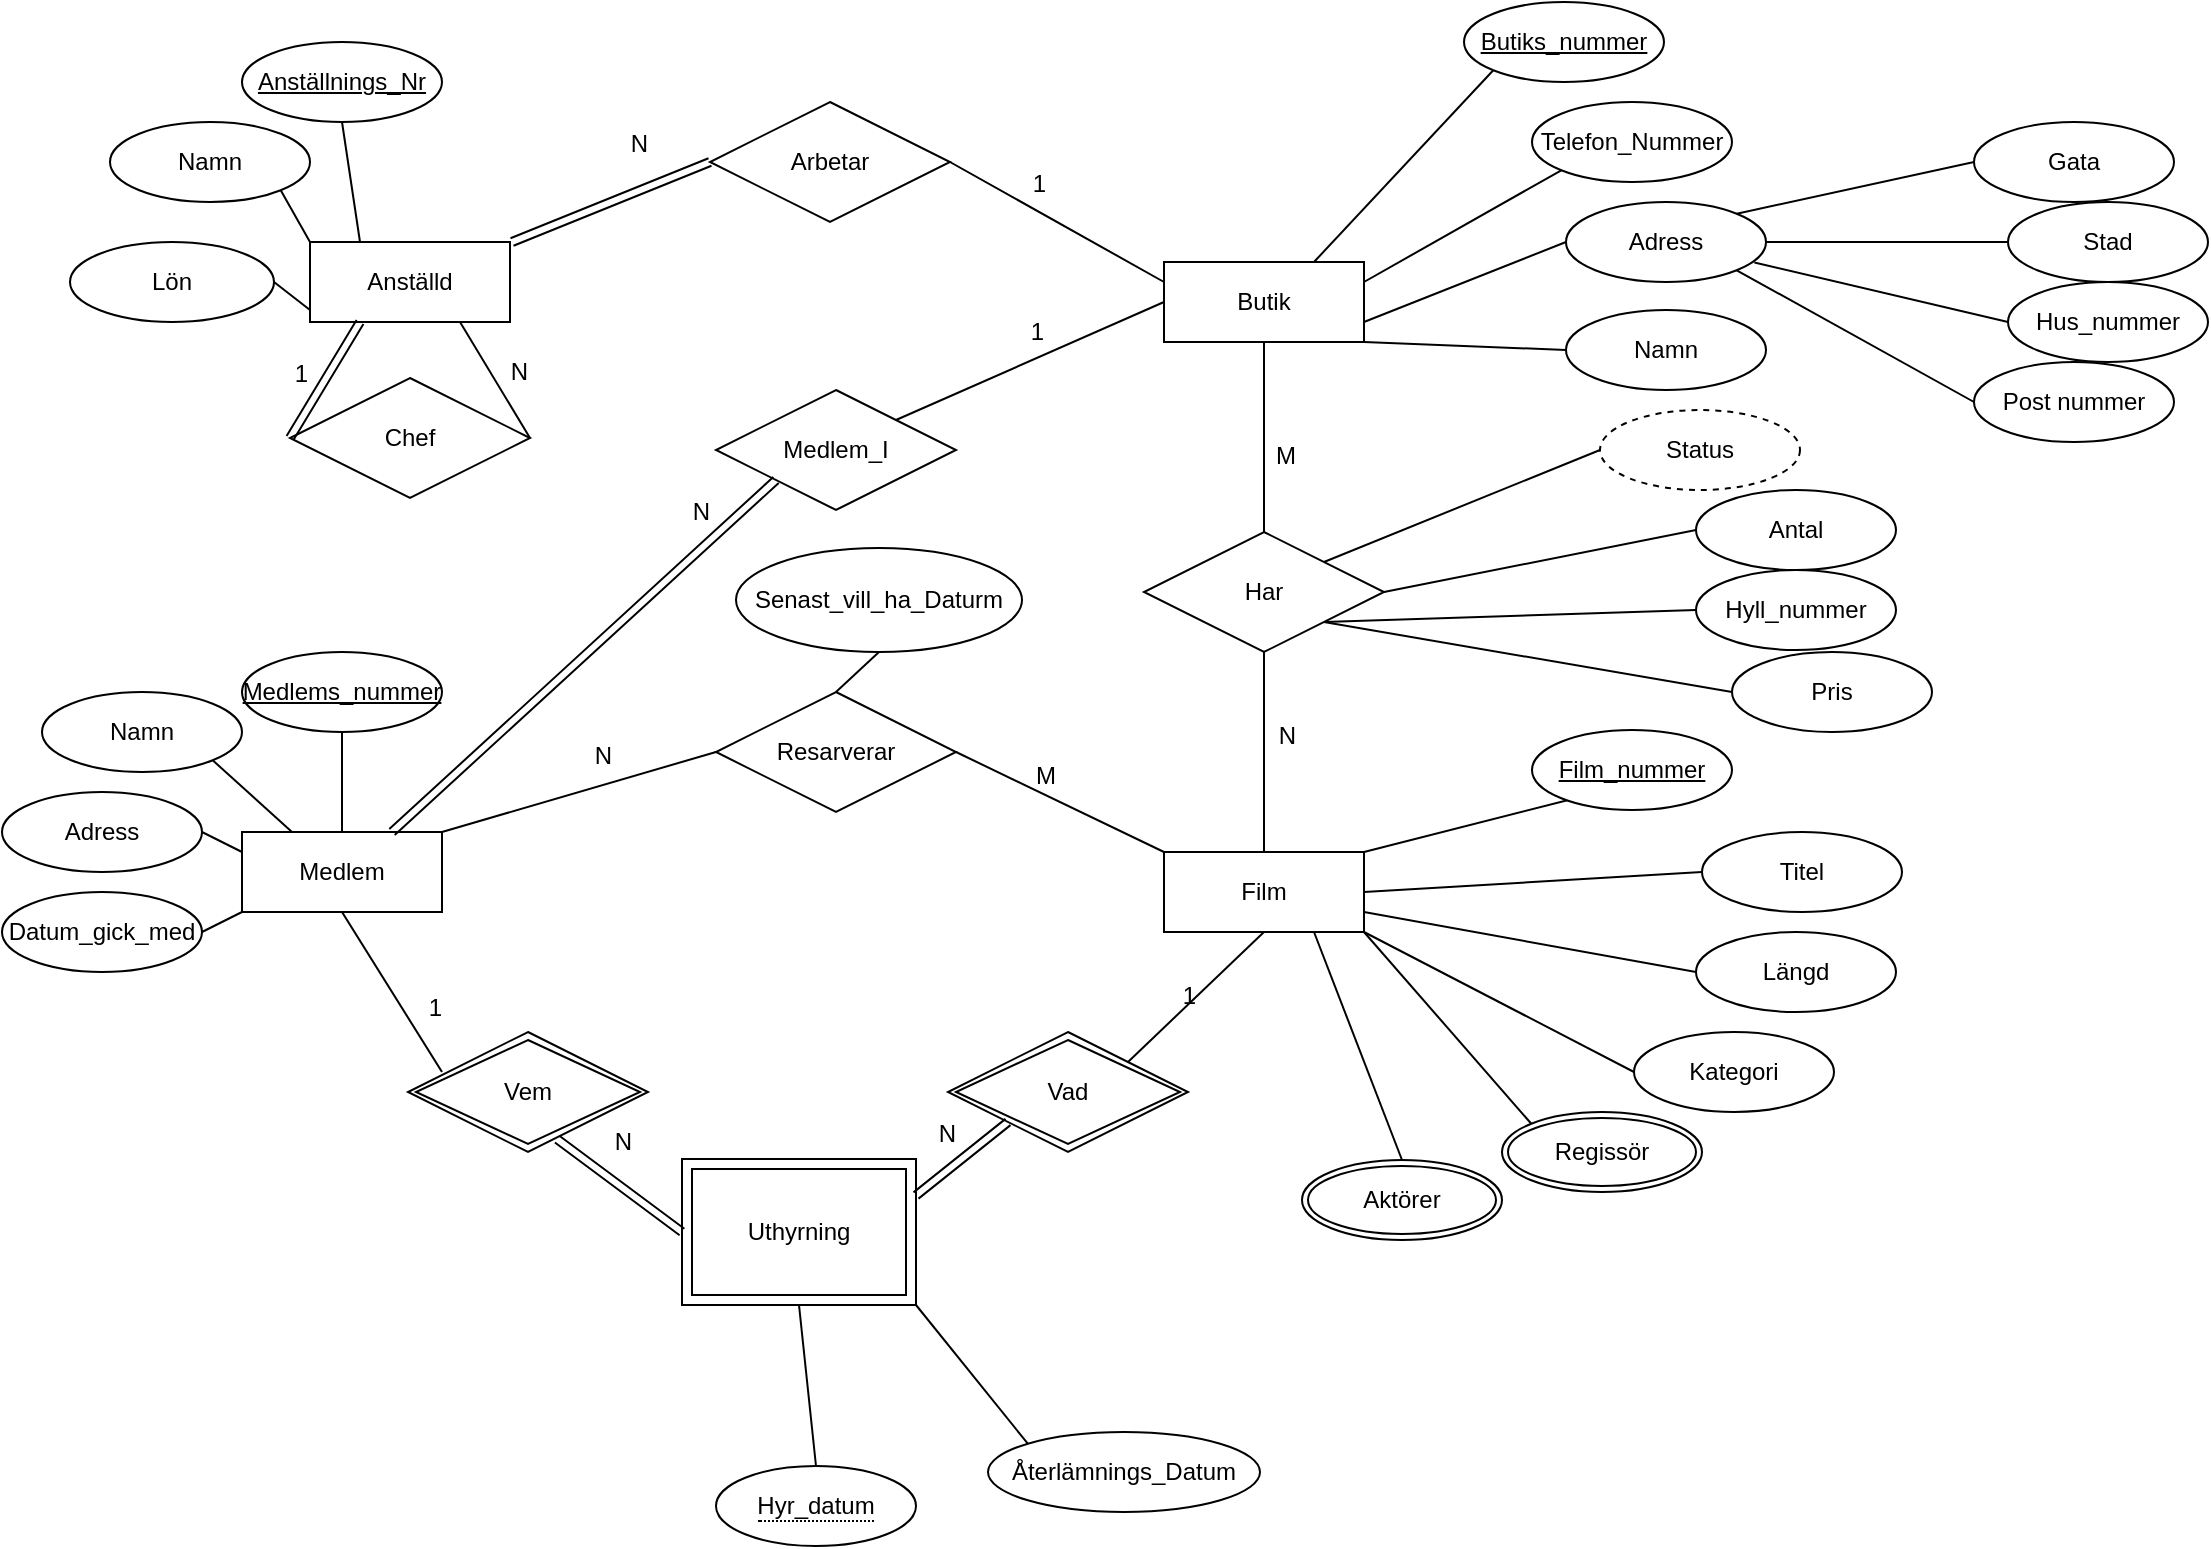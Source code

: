 <mxfile version="20.4.0" type="device"><diagram id="vg8-pCQorFsbrzL5642W" name="Page-1"><mxGraphModel dx="1438" dy="884" grid="1" gridSize="17" guides="1" tooltips="1" connect="1" arrows="1" fold="1" page="0" pageScale="1" pageWidth="827" pageHeight="1169" background="none" math="0" shadow="0"><root><mxCell id="0"/><mxCell id="1" parent="0"/><mxCell id="2" value="Butik" style="whiteSpace=wrap;html=1;align=center;" parent="1" vertex="1"><mxGeometry x="394" y="95" width="100" height="40" as="geometry"/></mxCell><mxCell id="4" value="Anställd" style="whiteSpace=wrap;html=1;align=center;" parent="1" vertex="1"><mxGeometry x="-33" y="85" width="100" height="40" as="geometry"/></mxCell><mxCell id="5" value="Telefon_Nummer" style="ellipse;whiteSpace=wrap;html=1;align=center;" parent="1" vertex="1"><mxGeometry x="578" y="15" width="100" height="40" as="geometry"/></mxCell><mxCell id="7" value="Butiks_nummer" style="ellipse;whiteSpace=wrap;html=1;align=center;fontStyle=4;" parent="1" vertex="1"><mxGeometry x="544" y="-35" width="100" height="40" as="geometry"/></mxCell><mxCell id="15" value="" style="endArrow=none;html=1;rounded=0;exitX=1;exitY=0.25;exitDx=0;exitDy=0;entryX=0;entryY=1;entryDx=0;entryDy=0;" parent="1" source="2" target="5" edge="1"><mxGeometry relative="1" as="geometry"><mxPoint x="520" y="75" as="sourcePoint"/><mxPoint x="650" y="95" as="targetPoint"/></mxGeometry></mxCell><mxCell id="16" value="" style="endArrow=none;html=1;rounded=0;exitX=0.75;exitY=0;exitDx=0;exitDy=0;entryX=0;entryY=1;entryDx=0;entryDy=0;" parent="1" source="2" target="7" edge="1"><mxGeometry relative="1" as="geometry"><mxPoint x="470" y="65" as="sourcePoint"/><mxPoint x="740" y="125" as="targetPoint"/></mxGeometry></mxCell><mxCell id="19" value="Adress&lt;br&gt;" style="ellipse;whiteSpace=wrap;html=1;align=center;" parent="1" vertex="1"><mxGeometry x="595" y="65" width="100" height="40" as="geometry"/></mxCell><mxCell id="20" value="" style="endArrow=none;html=1;rounded=0;exitX=1;exitY=0.75;exitDx=0;exitDy=0;entryX=0;entryY=0.5;entryDx=0;entryDy=0;" parent="1" source="2" target="19" edge="1"><mxGeometry relative="1" as="geometry"><mxPoint x="520" y="95" as="sourcePoint"/><mxPoint x="630" y="85" as="targetPoint"/></mxGeometry></mxCell><mxCell id="23" value="Namn" style="ellipse;whiteSpace=wrap;html=1;align=center;" parent="1" vertex="1"><mxGeometry x="595" y="119" width="100" height="40" as="geometry"/></mxCell><mxCell id="24" value="Namn" style="ellipse;whiteSpace=wrap;html=1;align=center;" parent="1" vertex="1"><mxGeometry x="-133" y="25" width="100" height="40" as="geometry"/></mxCell><mxCell id="26" value="Lön" style="ellipse;whiteSpace=wrap;html=1;align=center;" parent="1" vertex="1"><mxGeometry x="-153" y="85" width="102" height="40" as="geometry"/></mxCell><mxCell id="27" value="&lt;u&gt;Anställnings_Nr&lt;/u&gt;" style="ellipse;whiteSpace=wrap;html=1;align=center;" parent="1" vertex="1"><mxGeometry x="-67" y="-15" width="100" height="40" as="geometry"/></mxCell><mxCell id="28" value="Medlem&lt;br&gt;" style="whiteSpace=wrap;html=1;align=center;" parent="1" vertex="1"><mxGeometry x="-67" y="380" width="100" height="40" as="geometry"/></mxCell><mxCell id="29" value="Namn" style="ellipse;whiteSpace=wrap;html=1;align=center;" parent="1" vertex="1"><mxGeometry x="-167" y="310" width="100" height="40" as="geometry"/></mxCell><mxCell id="30" value="Adress" style="ellipse;whiteSpace=wrap;html=1;align=center;" parent="1" vertex="1"><mxGeometry x="-187" y="360" width="100" height="40" as="geometry"/></mxCell><mxCell id="31" value="Datum_gick_med" style="ellipse;whiteSpace=wrap;html=1;align=center;" parent="1" vertex="1"><mxGeometry x="-187" y="410" width="100" height="40" as="geometry"/></mxCell><mxCell id="33" value="Film" style="whiteSpace=wrap;html=1;align=center;" parent="1" vertex="1"><mxGeometry x="394" y="390" width="100" height="40" as="geometry"/></mxCell><mxCell id="34" value="Titel" style="ellipse;whiteSpace=wrap;html=1;align=center;" parent="1" vertex="1"><mxGeometry x="663" y="380" width="100" height="40" as="geometry"/></mxCell><mxCell id="35" value="Längd" style="ellipse;whiteSpace=wrap;html=1;align=center;" parent="1" vertex="1"><mxGeometry x="660" y="430" width="100" height="40" as="geometry"/></mxCell><mxCell id="37" value="Kategori" style="ellipse;whiteSpace=wrap;html=1;align=center;" parent="1" vertex="1"><mxGeometry x="629" y="480" width="100" height="40" as="geometry"/></mxCell><mxCell id="44" value="" style="endArrow=none;html=1;rounded=0;exitX=1;exitY=1;exitDx=0;exitDy=0;entryX=0;entryY=0.5;entryDx=0;entryDy=0;" parent="1" source="2" target="23" edge="1"><mxGeometry relative="1" as="geometry"><mxPoint x="374" y="374" as="sourcePoint"/><mxPoint x="534" y="374" as="targetPoint"/></mxGeometry></mxCell><mxCell id="45" value="Har" style="shape=rhombus;perimeter=rhombusPerimeter;whiteSpace=wrap;html=1;align=center;" parent="1" vertex="1"><mxGeometry x="384" y="230" width="120" height="60" as="geometry"/></mxCell><mxCell id="46" value="Status" style="ellipse;whiteSpace=wrap;html=1;align=center;dashed=1;" parent="1" vertex="1"><mxGeometry x="612" y="169" width="100" height="40" as="geometry"/></mxCell><mxCell id="47" value="Antal" style="ellipse;whiteSpace=wrap;html=1;align=center;" parent="1" vertex="1"><mxGeometry x="660" y="209" width="100" height="40" as="geometry"/></mxCell><mxCell id="48" value="" style="endArrow=none;html=1;rounded=0;exitX=1;exitY=0.5;exitDx=0;exitDy=0;entryX=0;entryY=0.5;entryDx=0;entryDy=0;" parent="1" source="45" target="47" edge="1"><mxGeometry relative="1" as="geometry"><mxPoint x="374" y="374" as="sourcePoint"/><mxPoint x="534" y="374" as="targetPoint"/></mxGeometry></mxCell><mxCell id="49" value="" style="endArrow=none;html=1;rounded=0;exitX=1;exitY=0;exitDx=0;exitDy=0;entryX=0;entryY=0.5;entryDx=0;entryDy=0;" parent="1" source="45" target="46" edge="1"><mxGeometry relative="1" as="geometry"><mxPoint x="374" y="374" as="sourcePoint"/><mxPoint x="534" y="374" as="targetPoint"/></mxGeometry></mxCell><mxCell id="50" value="Resarverar" style="shape=rhombus;perimeter=rhombusPerimeter;whiteSpace=wrap;html=1;align=center;" parent="1" vertex="1"><mxGeometry x="170" y="310" width="120" height="60" as="geometry"/></mxCell><mxCell id="51" value="Senast_vill_ha_Daturm" style="ellipse;whiteSpace=wrap;html=1;align=center;" parent="1" vertex="1"><mxGeometry x="180" y="238" width="143" height="52" as="geometry"/></mxCell><mxCell id="52" value="" style="endArrow=none;html=1;rounded=0;exitX=0.5;exitY=0;exitDx=0;exitDy=0;entryX=0.5;entryY=1;entryDx=0;entryDy=0;" parent="1" source="50" target="51" edge="1"><mxGeometry relative="1" as="geometry"><mxPoint x="374" y="374" as="sourcePoint"/><mxPoint x="534" y="374" as="targetPoint"/></mxGeometry></mxCell><mxCell id="56" value="" style="endArrow=none;html=1;rounded=0;entryX=0;entryY=0.5;entryDx=0;entryDy=0;exitX=1;exitY=0;exitDx=0;exitDy=0;" parent="1" source="28" target="50" edge="1"><mxGeometry relative="1" as="geometry"><mxPoint x="34" y="374" as="sourcePoint"/><mxPoint x="170" y="408" as="targetPoint"/></mxGeometry></mxCell><mxCell id="57" value="N" style="resizable=0;html=1;align=right;verticalAlign=bottom;" parent="56" connectable="0" vertex="1"><mxGeometry x="1" relative="1" as="geometry"><mxPoint x="-51" y="10" as="offset"/></mxGeometry></mxCell><mxCell id="58" value="" style="endArrow=none;html=1;rounded=0;exitX=1;exitY=0.5;exitDx=0;exitDy=0;entryX=0;entryY=0;entryDx=0;entryDy=0;" parent="1" source="50" target="33" edge="1"><mxGeometry relative="1" as="geometry"><mxPoint x="374" y="374" as="sourcePoint"/><mxPoint x="340" y="410" as="targetPoint"/></mxGeometry></mxCell><mxCell id="59" value="M" style="resizable=0;html=1;align=right;verticalAlign=bottom;" parent="58" connectable="0" vertex="1"><mxGeometry x="1" relative="1" as="geometry"><mxPoint x="-54" y="-30" as="offset"/></mxGeometry></mxCell><mxCell id="63" value="Uthyrning" style="shape=ext;margin=3;double=1;whiteSpace=wrap;html=1;align=center;" parent="1" vertex="1"><mxGeometry x="153" y="543.5" width="117" height="73" as="geometry"/></mxCell><mxCell id="65" value="" style="endArrow=none;html=1;rounded=0;entryX=0;entryY=0.5;entryDx=0;entryDy=0;exitX=1;exitY=1;exitDx=0;exitDy=0;" parent="1" source="45" target="83" edge="1"><mxGeometry relative="1" as="geometry"><mxPoint x="-83" y="646" as="sourcePoint"/><mxPoint x="77" y="646" as="targetPoint"/></mxGeometry></mxCell><mxCell id="73" value="" style="endArrow=none;html=1;rounded=0;entryX=0;entryY=0.5;entryDx=0;entryDy=0;exitX=0.5;exitY=1;exitDx=0;exitDy=0;" parent="1" source="28" edge="1"><mxGeometry relative="1" as="geometry"><mxPoint x="-34" y="459" as="sourcePoint"/><mxPoint x="33" y="500" as="targetPoint"/></mxGeometry></mxCell><mxCell id="74" value="1" style="resizable=0;html=1;align=right;verticalAlign=bottom;" parent="73" connectable="0" vertex="1"><mxGeometry x="1" relative="1" as="geometry"><mxPoint y="-24" as="offset"/></mxGeometry></mxCell><mxCell id="75" value="" style="endArrow=none;html=1;rounded=0;entryX=0.5;entryY=1;entryDx=0;entryDy=0;exitX=1;exitY=0;exitDx=0;exitDy=0;" parent="1" source="27kniB9YKNRhUeFcCWBw-136" target="33" edge="1"><mxGeometry relative="1" as="geometry"><mxPoint x="336" y="440" as="sourcePoint"/><mxPoint x="466" y="459" as="targetPoint"/></mxGeometry></mxCell><mxCell id="76" value="1" style="resizable=0;html=1;align=right;verticalAlign=bottom;" parent="75" connectable="0" vertex="1"><mxGeometry x="1" relative="1" as="geometry"><mxPoint x="-33" y="40" as="offset"/></mxGeometry></mxCell><mxCell id="77" value="" style="endArrow=none;html=1;rounded=0;exitX=0.5;exitY=1;exitDx=0;exitDy=0;entryX=0.5;entryY=0;entryDx=0;entryDy=0;" parent="1" source="45" target="33" edge="1"><mxGeometry relative="1" as="geometry"><mxPoint x="391" y="340" as="sourcePoint"/><mxPoint x="551" y="340" as="targetPoint"/></mxGeometry></mxCell><mxCell id="78" value="N" style="resizable=0;html=1;align=right;verticalAlign=bottom;" parent="77" connectable="0" vertex="1"><mxGeometry x="1" relative="1" as="geometry"><mxPoint x="16" y="-50" as="offset"/></mxGeometry></mxCell><mxCell id="79" value="" style="endArrow=none;html=1;rounded=0;exitX=0.5;exitY=1;exitDx=0;exitDy=0;entryX=0.5;entryY=0;entryDx=0;entryDy=0;" parent="1" source="2" target="45" edge="1"><mxGeometry relative="1" as="geometry"><mxPoint x="357" y="187" as="sourcePoint"/><mxPoint x="444" y="221" as="targetPoint"/></mxGeometry></mxCell><mxCell id="80" value="M" style="resizable=0;html=1;align=right;verticalAlign=bottom;" parent="79" connectable="0" vertex="1"><mxGeometry x="1" relative="1" as="geometry"><mxPoint x="16" y="-30" as="offset"/></mxGeometry></mxCell><mxCell id="83" value="Pris" style="ellipse;whiteSpace=wrap;html=1;align=center;" parent="1" vertex="1"><mxGeometry x="678" y="290" width="100" height="40" as="geometry"/></mxCell><mxCell id="85" value="Återlämnings_Datum" style="ellipse;whiteSpace=wrap;html=1;align=center;" parent="1" vertex="1"><mxGeometry x="306" y="680" width="136" height="40" as="geometry"/></mxCell><mxCell id="86" value="" style="endArrow=none;html=1;rounded=0;entryX=0.5;entryY=1;entryDx=0;entryDy=0;exitX=0.5;exitY=0;exitDx=0;exitDy=0;" parent="1" target="63" edge="1"><mxGeometry relative="1" as="geometry"><mxPoint x="220" y="697" as="sourcePoint"/><mxPoint x="327" y="700" as="targetPoint"/></mxGeometry></mxCell><mxCell id="87" value="" style="endArrow=none;html=1;rounded=0;exitX=1;exitY=1;exitDx=0;exitDy=0;entryX=0;entryY=0;entryDx=0;entryDy=0;" parent="1" source="63" target="85" edge="1"><mxGeometry relative="1" as="geometry"><mxPoint x="221" y="663" as="sourcePoint"/><mxPoint x="381" y="663" as="targetPoint"/></mxGeometry></mxCell><mxCell id="88" value="" style="endArrow=none;html=1;rounded=0;exitX=1;exitY=0.5;exitDx=0;exitDy=0;entryX=0;entryY=1;entryDx=0;entryDy=0;" parent="1" source="31" target="28" edge="1"><mxGeometry relative="1" as="geometry"><mxPoint x="-255" y="493" as="sourcePoint"/><mxPoint x="-68" y="408" as="targetPoint"/></mxGeometry></mxCell><mxCell id="89" value="" style="endArrow=none;html=1;rounded=0;exitX=1;exitY=0.5;exitDx=0;exitDy=0;entryX=0;entryY=0.25;entryDx=0;entryDy=0;" parent="1" source="30" target="28" edge="1"><mxGeometry relative="1" as="geometry"><mxPoint x="-255" y="561" as="sourcePoint"/><mxPoint x="-95" y="561" as="targetPoint"/></mxGeometry></mxCell><mxCell id="90" value="" style="endArrow=none;html=1;rounded=0;exitX=0.5;exitY=1;exitDx=0;exitDy=0;" parent="1" source="27kniB9YKNRhUeFcCWBw-144" target="28" edge="1"><mxGeometry relative="1" as="geometry"><mxPoint x="-17.0" y="340" as="sourcePoint"/><mxPoint x="-17" y="374" as="targetPoint"/></mxGeometry></mxCell><mxCell id="91" value="" style="endArrow=none;html=1;rounded=0;exitX=1;exitY=1;exitDx=0;exitDy=0;entryX=0.25;entryY=0;entryDx=0;entryDy=0;" parent="1" source="29" target="28" edge="1"><mxGeometry relative="1" as="geometry"><mxPoint x="-204" y="646" as="sourcePoint"/><mxPoint x="-44" y="646" as="targetPoint"/></mxGeometry></mxCell><mxCell id="92" value="" style="endArrow=none;html=1;rounded=0;exitX=1;exitY=0;exitDx=0;exitDy=0;entryX=0;entryY=0.5;entryDx=0;entryDy=0;" parent="1" source="33" edge="1"><mxGeometry relative="1" as="geometry"><mxPoint x="510" y="391" as="sourcePoint"/><mxPoint x="612" y="360" as="targetPoint"/></mxGeometry></mxCell><mxCell id="93" value="" style="endArrow=none;html=1;rounded=0;exitX=1;exitY=0.5;exitDx=0;exitDy=0;entryX=0;entryY=0.5;entryDx=0;entryDy=0;" parent="1" source="33" target="34" edge="1"><mxGeometry relative="1" as="geometry"><mxPoint x="833" y="357" as="sourcePoint"/><mxPoint x="993" y="357" as="targetPoint"/></mxGeometry></mxCell><mxCell id="94" value="" style="endArrow=none;html=1;rounded=0;exitX=1;exitY=0.75;exitDx=0;exitDy=0;entryX=0;entryY=0.5;entryDx=0;entryDy=0;" parent="1" source="33" target="35" edge="1"><mxGeometry relative="1" as="geometry"><mxPoint x="850" y="459" as="sourcePoint"/><mxPoint x="1010" y="459" as="targetPoint"/></mxGeometry></mxCell><mxCell id="95" value="" style="endArrow=none;html=1;rounded=0;exitX=1;exitY=1;exitDx=0;exitDy=0;entryX=0;entryY=0.5;entryDx=0;entryDy=0;" parent="1" source="33" target="37" edge="1"><mxGeometry relative="1" as="geometry"><mxPoint x="833" y="544" as="sourcePoint"/><mxPoint x="993" y="544" as="targetPoint"/></mxGeometry></mxCell><mxCell id="96" value="Regissör" style="ellipse;shape=doubleEllipse;margin=3;whiteSpace=wrap;html=1;align=center;" parent="1" vertex="1"><mxGeometry x="563" y="520" width="100" height="40" as="geometry"/></mxCell><mxCell id="97" value="Aktörer" style="ellipse;shape=doubleEllipse;margin=3;whiteSpace=wrap;html=1;align=center;" parent="1" vertex="1"><mxGeometry x="463" y="544" width="100" height="40" as="geometry"/></mxCell><mxCell id="98" value="" style="endArrow=none;html=1;rounded=0;exitX=1;exitY=1;exitDx=0;exitDy=0;entryX=0;entryY=0;entryDx=0;entryDy=0;" parent="1" source="33" target="96" edge="1"><mxGeometry relative="1" as="geometry"><mxPoint x="493" y="476" as="sourcePoint"/><mxPoint x="653" y="476" as="targetPoint"/></mxGeometry></mxCell><mxCell id="99" value="" style="endArrow=none;html=1;rounded=0;exitX=0.5;exitY=0;exitDx=0;exitDy=0;entryX=0.75;entryY=1;entryDx=0;entryDy=0;" parent="1" source="97" target="33" edge="1"><mxGeometry relative="1" as="geometry"><mxPoint x="408" y="493" as="sourcePoint"/><mxPoint x="568" y="493" as="targetPoint"/></mxGeometry></mxCell><mxCell id="100" value="Arbetar" style="shape=rhombus;perimeter=rhombusPerimeter;whiteSpace=wrap;html=1;align=center;" parent="1" vertex="1"><mxGeometry x="167" y="15" width="120" height="60" as="geometry"/></mxCell><mxCell id="101" value="Medlem_I" style="shape=rhombus;perimeter=rhombusPerimeter;whiteSpace=wrap;html=1;align=center;" parent="1" vertex="1"><mxGeometry x="170" y="159" width="120" height="60" as="geometry"/></mxCell><mxCell id="104" value="" style="endArrow=none;html=1;rounded=0;exitX=1;exitY=0;exitDx=0;exitDy=0;entryX=0;entryY=0.5;entryDx=0;entryDy=0;" parent="1" source="101" target="2" edge="1"><mxGeometry relative="1" as="geometry"><mxPoint x="255" y="136" as="sourcePoint"/><mxPoint x="415" y="136" as="targetPoint"/></mxGeometry></mxCell><mxCell id="105" value="1" style="resizable=0;html=1;align=right;verticalAlign=bottom;" parent="104" connectable="0" vertex="1"><mxGeometry x="1" relative="1" as="geometry"><mxPoint x="-60" y="24" as="offset"/></mxGeometry></mxCell><mxCell id="106" value="" style="endArrow=none;html=1;rounded=0;entryX=1;entryY=1;entryDx=0;entryDy=0;exitX=0;exitY=0;exitDx=0;exitDy=0;" parent="1" source="4" target="24" edge="1"><mxGeometry relative="1" as="geometry"><mxPoint x="-51" y="119" as="sourcePoint"/><mxPoint x="109" y="119" as="targetPoint"/></mxGeometry></mxCell><mxCell id="107" value="" style="endArrow=none;html=1;rounded=0;entryX=0;entryY=0.5;entryDx=0;entryDy=0;exitX=1;exitY=0.5;exitDx=0;exitDy=0;" parent="1" source="26" target="4" edge="1"><mxGeometry relative="1" as="geometry"><mxPoint x="-306" y="255" as="sourcePoint"/><mxPoint x="-146" y="255" as="targetPoint"/><Array as="points"><mxPoint x="-33" y="119"/></Array></mxGeometry></mxCell><mxCell id="108" value="" style="endArrow=none;html=1;rounded=0;exitX=0.5;exitY=1;exitDx=0;exitDy=0;entryX=0.25;entryY=0;entryDx=0;entryDy=0;" parent="1" source="27" target="4" edge="1"><mxGeometry relative="1" as="geometry"><mxPoint x="-34" y="51" as="sourcePoint"/><mxPoint x="126" y="51" as="targetPoint"/></mxGeometry></mxCell><mxCell id="112" value="" style="endArrow=none;html=1;rounded=0;exitX=1;exitY=0.5;exitDx=0;exitDy=0;entryX=0;entryY=0.25;entryDx=0;entryDy=0;" parent="1" source="100" target="2" edge="1"><mxGeometry relative="1" as="geometry"><mxPoint x="323" y="68" as="sourcePoint"/><mxPoint x="483" y="68" as="targetPoint"/></mxGeometry></mxCell><mxCell id="113" value="1" style="resizable=0;html=1;align=right;verticalAlign=bottom;" parent="112" connectable="0" vertex="1"><mxGeometry x="1" relative="1" as="geometry"><mxPoint x="-58" y="-40" as="offset"/></mxGeometry></mxCell><mxCell id="114" value="Chef" style="shape=rhombus;perimeter=rhombusPerimeter;whiteSpace=wrap;html=1;align=center;" parent="1" vertex="1"><mxGeometry x="-43" y="153" width="120" height="60" as="geometry"/></mxCell><mxCell id="115" value="" style="shape=link;html=1;rounded=0;entryX=0.25;entryY=1;entryDx=0;entryDy=0;exitX=0;exitY=0.5;exitDx=0;exitDy=0;" parent="1" source="114" target="4" edge="1"><mxGeometry relative="1" as="geometry"><mxPoint x="-51" y="187" as="sourcePoint"/><mxPoint x="-34" y="119" as="targetPoint"/></mxGeometry></mxCell><mxCell id="116" value="1" style="resizable=0;html=1;align=right;verticalAlign=bottom;" parent="115" connectable="0" vertex="1"><mxGeometry x="1" relative="1" as="geometry"><mxPoint x="-25" y="34" as="offset"/></mxGeometry></mxCell><mxCell id="117" value="" style="endArrow=none;html=1;rounded=0;exitX=0.75;exitY=1;exitDx=0;exitDy=0;entryX=1;entryY=0.5;entryDx=0;entryDy=0;" parent="1" source="4" target="114" edge="1"><mxGeometry relative="1" as="geometry"><mxPoint x="51" y="153" as="sourcePoint"/><mxPoint x="211" y="153" as="targetPoint"/></mxGeometry></mxCell><mxCell id="118" value="N" style="resizable=0;html=1;align=right;verticalAlign=bottom;" parent="117" connectable="0" vertex="1"><mxGeometry x="1" relative="1" as="geometry"><mxPoint y="-24" as="offset"/></mxGeometry></mxCell><mxCell id="119" value="Gata" style="ellipse;whiteSpace=wrap;html=1;align=center;" parent="1" vertex="1"><mxGeometry x="799" y="25" width="100" height="40" as="geometry"/></mxCell><mxCell id="120" value="Stad" style="ellipse;whiteSpace=wrap;html=1;align=center;" parent="1" vertex="1"><mxGeometry x="816" y="65" width="100" height="40" as="geometry"/></mxCell><mxCell id="121" value="Hus_nummer" style="ellipse;whiteSpace=wrap;html=1;align=center;" parent="1" vertex="1"><mxGeometry x="816" y="105" width="100" height="40" as="geometry"/></mxCell><mxCell id="122" value="Post nummer" style="ellipse;whiteSpace=wrap;html=1;align=center;" parent="1" vertex="1"><mxGeometry x="799" y="145" width="100" height="40" as="geometry"/></mxCell><mxCell id="123" value="" style="endArrow=none;html=1;rounded=0;exitX=0.942;exitY=0.756;exitDx=0;exitDy=0;exitPerimeter=0;entryX=0;entryY=0.5;entryDx=0;entryDy=0;" parent="1" source="19" target="121" edge="1"><mxGeometry relative="1" as="geometry"><mxPoint x="731" y="187" as="sourcePoint"/><mxPoint x="891" y="187" as="targetPoint"/></mxGeometry></mxCell><mxCell id="124" value="" style="endArrow=none;html=1;rounded=0;exitX=1;exitY=0.5;exitDx=0;exitDy=0;entryX=0;entryY=0.5;entryDx=0;entryDy=0;" parent="1" source="19" target="120" edge="1"><mxGeometry relative="1" as="geometry"><mxPoint x="731" y="204" as="sourcePoint"/><mxPoint x="891" y="204" as="targetPoint"/></mxGeometry></mxCell><mxCell id="125" value="" style="endArrow=none;html=1;rounded=0;exitX=1;exitY=0;exitDx=0;exitDy=0;entryX=0;entryY=0.5;entryDx=0;entryDy=0;" parent="1" source="19" target="119" edge="1"><mxGeometry relative="1" as="geometry"><mxPoint x="731" y="221" as="sourcePoint"/><mxPoint x="891" y="221" as="targetPoint"/></mxGeometry></mxCell><mxCell id="126" value="" style="endArrow=none;html=1;rounded=0;exitX=1;exitY=1;exitDx=0;exitDy=0;entryX=0;entryY=0.5;entryDx=0;entryDy=0;" parent="1" source="19" target="122" edge="1"><mxGeometry relative="1" as="geometry"><mxPoint x="731" y="238" as="sourcePoint"/><mxPoint x="891" y="238" as="targetPoint"/></mxGeometry></mxCell><mxCell id="135" value="Hyll_nummer" style="ellipse;whiteSpace=wrap;html=1;align=center;" parent="1" vertex="1"><mxGeometry x="660" y="249" width="100" height="40" as="geometry"/></mxCell><mxCell id="136" value="" style="endArrow=none;html=1;rounded=0;exitX=1;exitY=1;exitDx=0;exitDy=0;entryX=0;entryY=0.5;entryDx=0;entryDy=0;" parent="1" source="45" target="135" edge="1"><mxGeometry relative="1" as="geometry"><mxPoint x="510" y="272" as="sourcePoint"/><mxPoint x="670" y="272" as="targetPoint"/></mxGeometry></mxCell><mxCell id="27kniB9YKNRhUeFcCWBw-136" value="Vad" style="shape=rhombus;double=1;perimeter=rhombusPerimeter;whiteSpace=wrap;html=1;align=center;" parent="1" vertex="1"><mxGeometry x="286" y="480" width="120" height="60" as="geometry"/></mxCell><mxCell id="27kniB9YKNRhUeFcCWBw-137" value="&lt;div&gt;Vem&lt;/div&gt;" style="shape=rhombus;double=1;perimeter=rhombusPerimeter;whiteSpace=wrap;html=1;align=center;" parent="1" vertex="1"><mxGeometry x="16" y="480" width="120" height="60" as="geometry"/></mxCell><mxCell id="27kniB9YKNRhUeFcCWBw-138" value="" style="shape=link;html=1;rounded=0;exitX=0;exitY=0.5;exitDx=0;exitDy=0;entryX=0.622;entryY=0.894;entryDx=0;entryDy=0;entryPerimeter=0;" parent="1" source="63" target="27kniB9YKNRhUeFcCWBw-137" edge="1"><mxGeometry relative="1" as="geometry"><mxPoint x="-238" y="612" as="sourcePoint"/><mxPoint x="-78" y="612" as="targetPoint"/></mxGeometry></mxCell><mxCell id="27kniB9YKNRhUeFcCWBw-139" value="N" style="resizable=0;html=1;align=right;verticalAlign=bottom;" parent="27kniB9YKNRhUeFcCWBw-138" connectable="0" vertex="1"><mxGeometry x="1" relative="1" as="geometry"><mxPoint x="38" y="10" as="offset"/></mxGeometry></mxCell><mxCell id="27kniB9YKNRhUeFcCWBw-140" value="" style="shape=link;html=1;rounded=0;exitX=1;exitY=0.25;exitDx=0;exitDy=0;entryX=0;entryY=1;entryDx=0;entryDy=0;" parent="1" source="63" target="27kniB9YKNRhUeFcCWBw-136" edge="1"><mxGeometry relative="1" as="geometry"><mxPoint x="357" y="595" as="sourcePoint"/><mxPoint x="517" y="595" as="targetPoint"/></mxGeometry></mxCell><mxCell id="27kniB9YKNRhUeFcCWBw-141" value="N" style="resizable=0;html=1;align=right;verticalAlign=bottom;" parent="27kniB9YKNRhUeFcCWBw-140" connectable="0" vertex="1"><mxGeometry x="1" relative="1" as="geometry"><mxPoint x="-26" y="15" as="offset"/></mxGeometry></mxCell><mxCell id="27kniB9YKNRhUeFcCWBw-142" value="" style="shape=link;html=1;rounded=0;exitX=0.75;exitY=0;exitDx=0;exitDy=0;entryX=0;entryY=1;entryDx=0;entryDy=0;" parent="1" source="28" target="101" edge="1"><mxGeometry relative="1" as="geometry"><mxPoint x="-17" y="238" as="sourcePoint"/><mxPoint x="143" y="238" as="targetPoint"/></mxGeometry></mxCell><mxCell id="27kniB9YKNRhUeFcCWBw-143" value="N" style="resizable=0;html=1;align=right;verticalAlign=bottom;" parent="27kniB9YKNRhUeFcCWBw-142" connectable="0" vertex="1"><mxGeometry x="1" relative="1" as="geometry"><mxPoint x="-33" y="25" as="offset"/></mxGeometry></mxCell><mxCell id="27kniB9YKNRhUeFcCWBw-144" value="Medlems_nummer" style="ellipse;whiteSpace=wrap;html=1;align=center;fontStyle=4;" parent="1" vertex="1"><mxGeometry x="-67" y="290" width="100" height="40" as="geometry"/></mxCell><mxCell id="27kniB9YKNRhUeFcCWBw-147" value="Film_nummer" style="ellipse;whiteSpace=wrap;html=1;align=center;fontStyle=4;" parent="1" vertex="1"><mxGeometry x="578" y="329" width="100" height="40" as="geometry"/></mxCell><mxCell id="137" value="" style="shape=link;html=1;rounded=0;entryX=0;entryY=0.5;entryDx=0;entryDy=0;" parent="1" target="100" edge="1"><mxGeometry relative="1" as="geometry"><mxPoint x="68" y="85" as="sourcePoint"/><mxPoint x="245" y="68" as="targetPoint"/></mxGeometry></mxCell><mxCell id="138" value="N" style="resizable=0;html=1;align=right;verticalAlign=bottom;" parent="137" connectable="0" vertex="1"><mxGeometry x="1" relative="1" as="geometry"><mxPoint x="-31" as="offset"/></mxGeometry></mxCell><mxCell id="cgcSePzCmsMOVyrw_GiC-138" value="&lt;span style=&quot;border-bottom: 1px dotted&quot;&gt;Hyr_datum&lt;/span&gt;" style="ellipse;whiteSpace=wrap;html=1;align=center;" vertex="1" parent="1"><mxGeometry x="170" y="697" width="100" height="40" as="geometry"/></mxCell></root></mxGraphModel></diagram></mxfile>